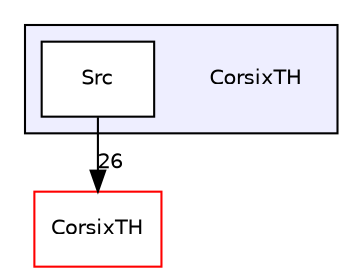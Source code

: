 digraph "/home/runner/work/CorsixTH/CorsixTH/CorsixTH" {
  compound=true
  node [ fontsize="10", fontname="Helvetica"];
  edge [ labelfontsize="10", labelfontname="Helvetica"];
  subgraph clusterdir_3d35694993993d52c89462d0a116fbed {
    graph [ bgcolor="#eeeeff", pencolor="black", label="" URL="dir_3d35694993993d52c89462d0a116fbed.html"];
    dir_3d35694993993d52c89462d0a116fbed [shape=plaintext label="CorsixTH"];
    dir_e5864bb6e3dbfc77985dc14503ba64b7 [shape=box label="Src" color="black" fillcolor="white" style="filled" URL="dir_e5864bb6e3dbfc77985dc14503ba64b7.html"];
  }
  dir_a12c20986f369e0dbef1d176f43369da [shape=box label="CorsixTH" fillcolor="white" style="filled" color="red" URL="dir_a12c20986f369e0dbef1d176f43369da.html"];
  dir_e5864bb6e3dbfc77985dc14503ba64b7->dir_a12c20986f369e0dbef1d176f43369da [headlabel="26", labeldistance=1.5 headhref="dir_000003_000000.html"];
}
